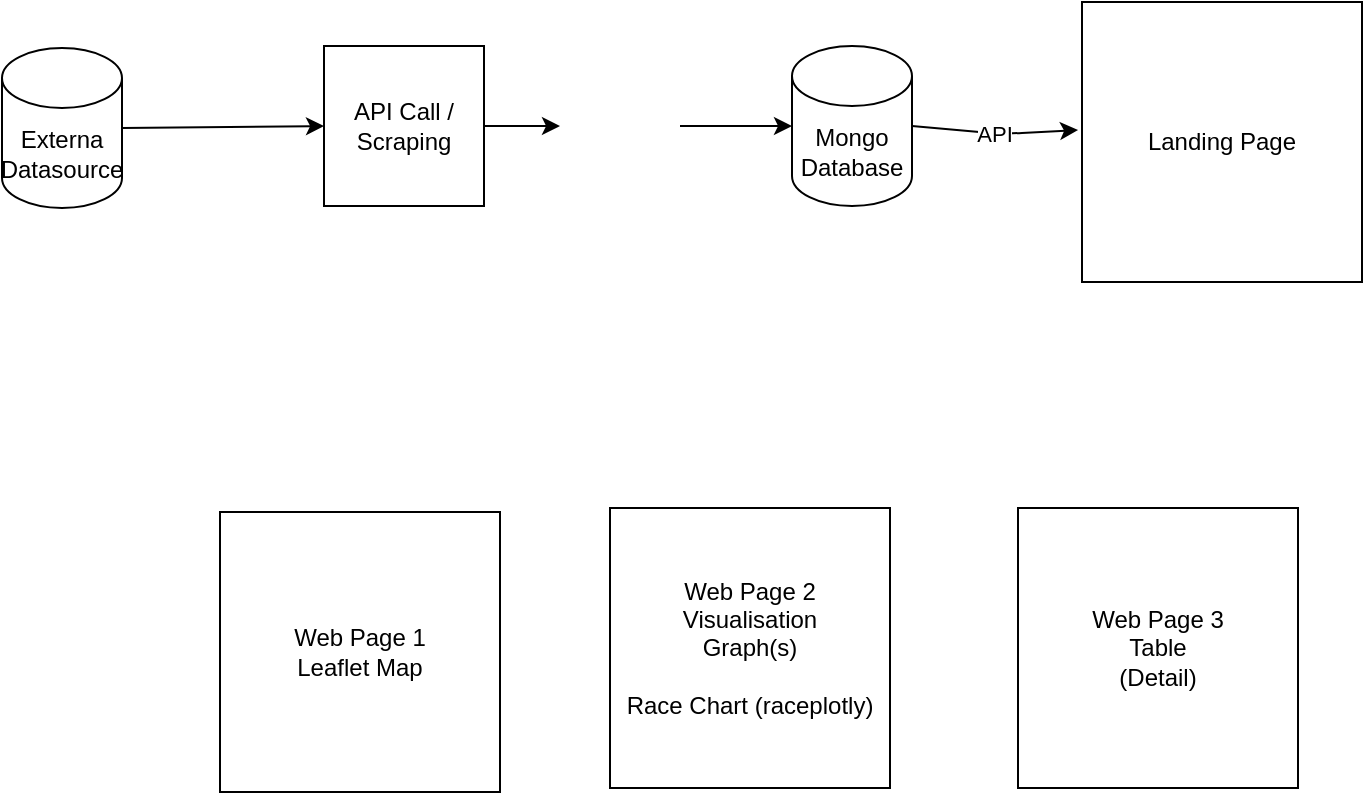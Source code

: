 <mxfile version="14.2.7" type="github">
  <diagram id="8ZXVvmgjRNupLooyycMh" name="Page-1">
    <mxGraphModel dx="782" dy="579" grid="1" gridSize="10" guides="1" tooltips="1" connect="1" arrows="1" fold="1" page="1" pageScale="1" pageWidth="827" pageHeight="1169" math="0" shadow="0">
      <root>
        <mxCell id="0" />
        <mxCell id="1" parent="0" />
        <mxCell id="NxfXi9mGFPEfSR7ivn9f-1" value="API Call / Scraping" style="whiteSpace=wrap;html=1;aspect=fixed;" vertex="1" parent="1">
          <mxGeometry x="201" y="40" width="80" height="80" as="geometry" />
        </mxCell>
        <mxCell id="NxfXi9mGFPEfSR7ivn9f-2" value="Externa Datasource" style="shape=cylinder3;whiteSpace=wrap;html=1;boundedLbl=1;backgroundOutline=1;size=15;" vertex="1" parent="1">
          <mxGeometry x="40" y="41" width="60" height="80" as="geometry" />
        </mxCell>
        <mxCell id="NxfXi9mGFPEfSR7ivn9f-3" value="" style="endArrow=classic;html=1;entryX=0;entryY=0.5;entryDx=0;entryDy=0;exitX=1;exitY=0.5;exitDx=0;exitDy=0;exitPerimeter=0;" edge="1" parent="1" source="NxfXi9mGFPEfSR7ivn9f-2" target="NxfXi9mGFPEfSR7ivn9f-1">
          <mxGeometry width="50" height="50" relative="1" as="geometry">
            <mxPoint x="100" y="110" as="sourcePoint" />
            <mxPoint x="150" y="60" as="targetPoint" />
          </mxGeometry>
        </mxCell>
        <mxCell id="NxfXi9mGFPEfSR7ivn9f-4" value="" style="shape=image;html=1;verticalAlign=top;verticalLabelPosition=bottom;labelBackgroundColor=#ffffff;imageAspect=0;aspect=fixed;image=https://cdn4.iconfinder.com/data/icons/scripting-and-programming-languages/512/js-128.png" vertex="1" parent="1">
          <mxGeometry x="495" y="170" width="40" height="40" as="geometry" />
        </mxCell>
        <mxCell id="NxfXi9mGFPEfSR7ivn9f-5" value="Web Page 1&lt;br&gt;Leaflet Map" style="whiteSpace=wrap;html=1;aspect=fixed;" vertex="1" parent="1">
          <mxGeometry x="149" y="273" width="140" height="140" as="geometry" />
        </mxCell>
        <mxCell id="NxfXi9mGFPEfSR7ivn9f-6" value="Web Page 3&lt;br&gt;Table&lt;br&gt;(Detail)" style="whiteSpace=wrap;html=1;aspect=fixed;" vertex="1" parent="1">
          <mxGeometry x="548" y="271" width="140" height="140" as="geometry" />
        </mxCell>
        <mxCell id="NxfXi9mGFPEfSR7ivn9f-7" value="Web Page 2&lt;br&gt;Visualisation&lt;br&gt;Graph(s)&lt;br&gt;&lt;br&gt;Race Chart (raceplotly)" style="whiteSpace=wrap;html=1;aspect=fixed;" vertex="1" parent="1">
          <mxGeometry x="344" y="271" width="140" height="140" as="geometry" />
        </mxCell>
        <mxCell id="NxfXi9mGFPEfSR7ivn9f-8" value="Mongo&lt;br&gt;Database" style="shape=cylinder3;whiteSpace=wrap;html=1;boundedLbl=1;backgroundOutline=1;size=15;" vertex="1" parent="1">
          <mxGeometry x="435" y="40" width="60" height="80" as="geometry" />
        </mxCell>
        <mxCell id="NxfXi9mGFPEfSR7ivn9f-9" value="Landing Page" style="whiteSpace=wrap;html=1;aspect=fixed;" vertex="1" parent="1">
          <mxGeometry x="580" y="18" width="140" height="140" as="geometry" />
        </mxCell>
        <mxCell id="NxfXi9mGFPEfSR7ivn9f-10" value="" style="shape=image;html=1;verticalAlign=top;verticalLabelPosition=bottom;labelBackgroundColor=#ffffff;imageAspect=0;aspect=fixed;image=https://cdn3.iconfinder.com/data/icons/logos-and-brands-adobe/512/267_Python-128.png" vertex="1" parent="1">
          <mxGeometry x="319" y="50" width="60" height="60" as="geometry" />
        </mxCell>
        <mxCell id="NxfXi9mGFPEfSR7ivn9f-11" value="" style="endArrow=classic;html=1;exitX=1;exitY=0.5;exitDx=0;exitDy=0;entryX=0;entryY=0.5;entryDx=0;entryDy=0;" edge="1" parent="1" source="NxfXi9mGFPEfSR7ivn9f-1" target="NxfXi9mGFPEfSR7ivn9f-10">
          <mxGeometry width="50" height="50" relative="1" as="geometry">
            <mxPoint x="280" y="110" as="sourcePoint" />
            <mxPoint x="330" y="60" as="targetPoint" />
          </mxGeometry>
        </mxCell>
        <mxCell id="NxfXi9mGFPEfSR7ivn9f-12" value="API" style="endArrow=classic;html=1;exitX=1;exitY=0.5;exitDx=0;exitDy=0;exitPerimeter=0;entryX=-0.014;entryY=0.457;entryDx=0;entryDy=0;entryPerimeter=0;" edge="1" parent="1" source="NxfXi9mGFPEfSR7ivn9f-8" target="NxfXi9mGFPEfSR7ivn9f-9">
          <mxGeometry width="50" height="50" relative="1" as="geometry">
            <mxPoint x="510" y="110" as="sourcePoint" />
            <mxPoint x="560" y="60" as="targetPoint" />
            <Array as="points">
              <mxPoint x="540" y="84" />
            </Array>
          </mxGeometry>
        </mxCell>
        <mxCell id="NxfXi9mGFPEfSR7ivn9f-13" value="" style="endArrow=classic;html=1;exitX=1;exitY=0.5;exitDx=0;exitDy=0;entryX=0;entryY=0.5;entryDx=0;entryDy=0;entryPerimeter=0;" edge="1" parent="1" source="NxfXi9mGFPEfSR7ivn9f-10" target="NxfXi9mGFPEfSR7ivn9f-8">
          <mxGeometry width="50" height="50" relative="1" as="geometry">
            <mxPoint x="380" y="110" as="sourcePoint" />
            <mxPoint x="430" y="60" as="targetPoint" />
          </mxGeometry>
        </mxCell>
      </root>
    </mxGraphModel>
  </diagram>
</mxfile>
